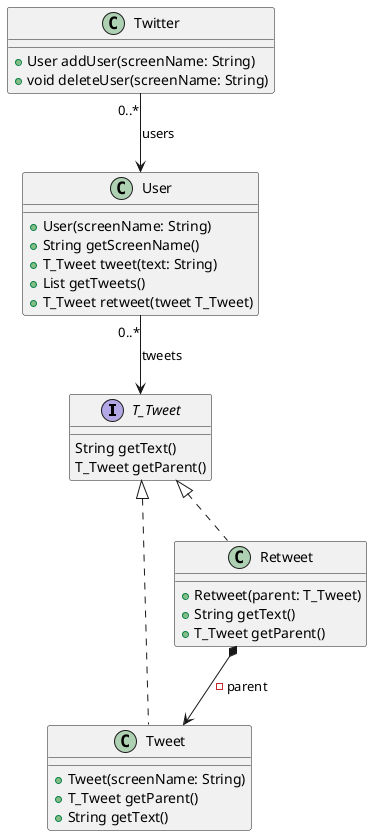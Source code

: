 @startuml
interface T_Tweet {
	String getText()
	T_Tweet getParent()
}

class Tweet {
	+Tweet(screenName: String)
	+T_Tweet getParent()
	+String getText()
}

class Retweet {
	+Retweet(parent: T_Tweet)
	+String getText()
	+T_Tweet getParent()
}

class User {
	+User(screenName: String)
	+String getScreenName()
	+T_Tweet tweet(text: String)
	+List getTweets()
	+T_Tweet retweet(tweet T_Tweet)
}

class Twitter {
	+User addUser(screenName: String)
	+void deleteUser(screenName: String)
}

T_Tweet <|.. Tweet
T_Tweet <|.. Retweet
User "0..*" --> T_Tweet : tweets
Retweet *--> Tweet : - parent
Twitter "0..*" --> User : users

@enduml
